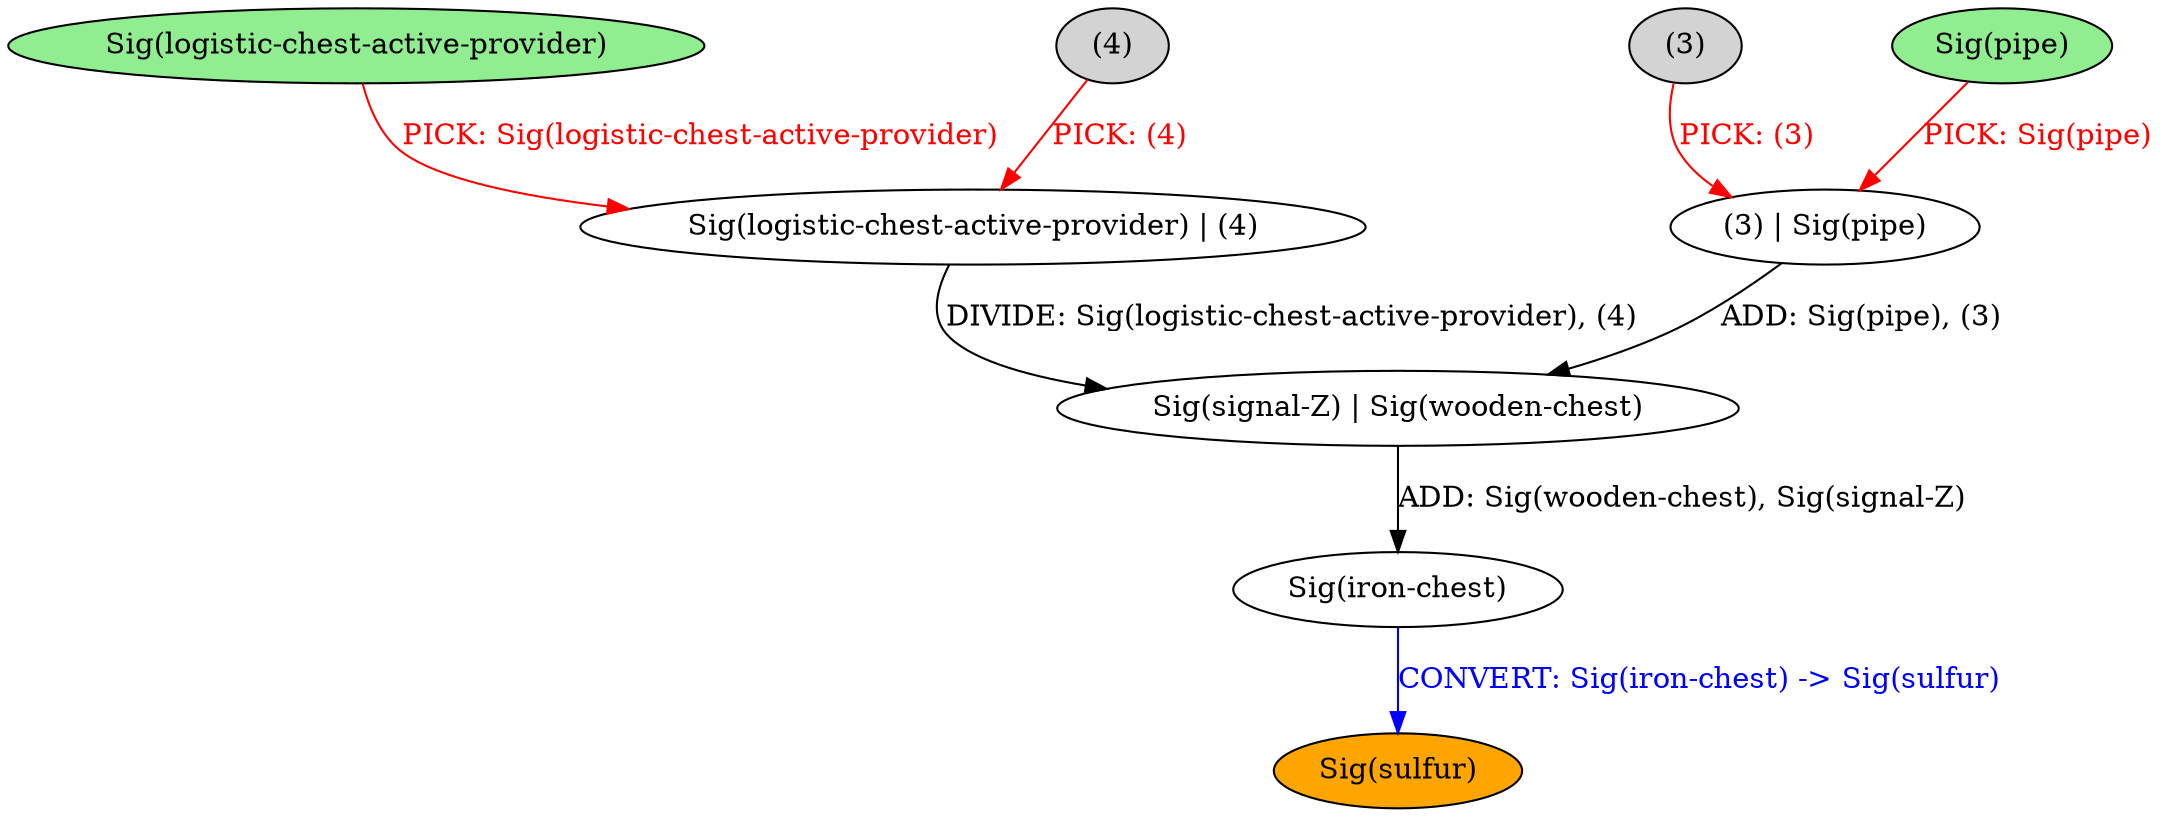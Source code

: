strict digraph {
	nodesep=1
	7	[style=filled fillcolor=white label="(3) | Sig(pipe)"]
	6	[style=filled fillcolor=lightgray label="(3)"]
	1	[style=filled fillcolor=lightgreen label="Sig(pipe)"]
	0	[style=filled fillcolor=lightgreen label="Sig(logistic-chest-active-provider)"]
	3	[style=filled fillcolor=white label="Sig(logistic-chest-active-provider) | (4)"]
	2	[style=filled fillcolor=lightgray label="(4)"]
	12	[style=filled fillcolor=orange label="Sig(sulfur)"]
	11	[style=filled fillcolor=white label="Sig(iron-chest)"]
	10	[style=filled fillcolor=white label="Sig(signal-Z) | Sig(wooden-chest)"]
	7 -> 10	[label="ADD: Sig(pipe), (3)" color=black fontcolor=black]
	6 -> 7	[label="PICK: (3)" color=red fontcolor=red]
	1 -> 7	[label="PICK: Sig(pipe)" color=red fontcolor=red]
	0 -> 3	[label="PICK: Sig(logistic-chest-active-provider)" color=red fontcolor=red]
	3 -> 10	[label="DIVIDE: Sig(logistic-chest-active-provider), (4)" color=black fontcolor=black]
	2 -> 3	[label="PICK: (4)" color=red fontcolor=red]
	11 -> 12	[label="CONVERT: Sig(iron-chest) -> Sig(sulfur)" color=blue fontcolor=blue]
	10 -> 11	[label="ADD: Sig(wooden-chest), Sig(signal-Z)" color=black fontcolor=black]
}

